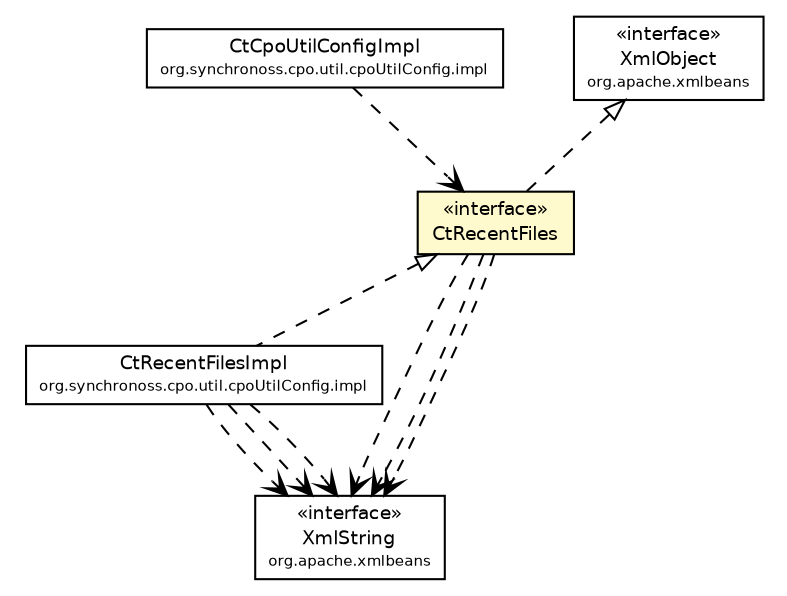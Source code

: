 #!/usr/local/bin/dot
#
# Class diagram 
# Generated by UMLGraph version 5.1 (http://www.umlgraph.org/)
#

digraph G {
	edge [fontname="Helvetica",fontsize=10,labelfontname="Helvetica",labelfontsize=10];
	node [fontname="Helvetica",fontsize=10,shape=plaintext];
	nodesep=0.25;
	ranksep=0.5;
	// org.synchronoss.cpo.util.cpoUtilConfig.CtRecentFiles
	c4608 [label=<<table title="org.synchronoss.cpo.util.cpoUtilConfig.CtRecentFiles" border="0" cellborder="1" cellspacing="0" cellpadding="2" port="p" bgcolor="lemonChiffon" href="./CtRecentFiles.html">
		<tr><td><table border="0" cellspacing="0" cellpadding="1">
<tr><td align="center" balign="center"> &#171;interface&#187; </td></tr>
<tr><td align="center" balign="center"> CtRecentFiles </td></tr>
		</table></td></tr>
		</table>>, fontname="Helvetica", fontcolor="black", fontsize=9.0];
	// org.synchronoss.cpo.util.cpoUtilConfig.impl.CtRecentFilesImpl
	c4620 [label=<<table title="org.synchronoss.cpo.util.cpoUtilConfig.impl.CtRecentFilesImpl" border="0" cellborder="1" cellspacing="0" cellpadding="2" port="p" href="./impl/CtRecentFilesImpl.html">
		<tr><td><table border="0" cellspacing="0" cellpadding="1">
<tr><td align="center" balign="center"> CtRecentFilesImpl </td></tr>
<tr><td align="center" balign="center"><font point-size="7.0"> org.synchronoss.cpo.util.cpoUtilConfig.impl </font></td></tr>
		</table></td></tr>
		</table>>, fontname="Helvetica", fontcolor="black", fontsize=9.0];
	// org.synchronoss.cpo.util.cpoUtilConfig.impl.CtCpoUtilConfigImpl
	c4624 [label=<<table title="org.synchronoss.cpo.util.cpoUtilConfig.impl.CtCpoUtilConfigImpl" border="0" cellborder="1" cellspacing="0" cellpadding="2" port="p" href="./impl/CtCpoUtilConfigImpl.html">
		<tr><td><table border="0" cellspacing="0" cellpadding="1">
<tr><td align="center" balign="center"> CtCpoUtilConfigImpl </td></tr>
<tr><td align="center" balign="center"><font point-size="7.0"> org.synchronoss.cpo.util.cpoUtilConfig.impl </font></td></tr>
		</table></td></tr>
		</table>>, fontname="Helvetica", fontcolor="black", fontsize=9.0];
	//org.synchronoss.cpo.util.cpoUtilConfig.CtRecentFiles implements org.apache.xmlbeans.XmlObject
	c4626:p -> c4608:p [dir=back,arrowtail=empty,style=dashed];
	//org.synchronoss.cpo.util.cpoUtilConfig.impl.CtRecentFilesImpl implements org.synchronoss.cpo.util.cpoUtilConfig.CtRecentFiles
	c4608:p -> c4620:p [dir=back,arrowtail=empty,style=dashed];
	// org.synchronoss.cpo.util.cpoUtilConfig.CtRecentFiles DEPEND org.apache.xmlbeans.XmlString
	c4608:p -> c4639:p [taillabel="", label="", headlabel="", fontname="Helvetica", fontcolor="black", fontsize=10.0, color="black", arrowhead=open, style=dashed];
	// org.synchronoss.cpo.util.cpoUtilConfig.CtRecentFiles DEPEND org.apache.xmlbeans.XmlString
	c4608:p -> c4639:p [taillabel="", label="", headlabel="", fontname="Helvetica", fontcolor="black", fontsize=10.0, color="black", arrowhead=open, style=dashed];
	// org.synchronoss.cpo.util.cpoUtilConfig.CtRecentFiles DEPEND org.apache.xmlbeans.XmlString
	c4608:p -> c4639:p [taillabel="", label="", headlabel="", fontname="Helvetica", fontcolor="black", fontsize=10.0, color="black", arrowhead=open, style=dashed];
	// org.synchronoss.cpo.util.cpoUtilConfig.impl.CtRecentFilesImpl DEPEND org.apache.xmlbeans.XmlString
	c4620:p -> c4639:p [taillabel="", label="", headlabel="", fontname="Helvetica", fontcolor="black", fontsize=10.0, color="black", arrowhead=open, style=dashed];
	// org.synchronoss.cpo.util.cpoUtilConfig.impl.CtRecentFilesImpl DEPEND org.apache.xmlbeans.XmlString
	c4620:p -> c4639:p [taillabel="", label="", headlabel="", fontname="Helvetica", fontcolor="black", fontsize=10.0, color="black", arrowhead=open, style=dashed];
	// org.synchronoss.cpo.util.cpoUtilConfig.impl.CtRecentFilesImpl DEPEND org.apache.xmlbeans.XmlString
	c4620:p -> c4639:p [taillabel="", label="", headlabel="", fontname="Helvetica", fontcolor="black", fontsize=10.0, color="black", arrowhead=open, style=dashed];
	// org.synchronoss.cpo.util.cpoUtilConfig.impl.CtCpoUtilConfigImpl DEPEND org.synchronoss.cpo.util.cpoUtilConfig.CtRecentFiles
	c4624:p -> c4608:p [taillabel="", label="", headlabel="", fontname="Helvetica", fontcolor="black", fontsize=10.0, color="black", arrowhead=open, style=dashed];
	// org.apache.xmlbeans.XmlObject
	c4626 [label=<<table title="org.apache.xmlbeans.XmlObject" border="0" cellborder="1" cellspacing="0" cellpadding="2" port="p" href="http://java.sun.com/j2se/1.4.2/docs/api/org/apache/xmlbeans/XmlObject.html">
		<tr><td><table border="0" cellspacing="0" cellpadding="1">
<tr><td align="center" balign="center"> &#171;interface&#187; </td></tr>
<tr><td align="center" balign="center"> XmlObject </td></tr>
<tr><td align="center" balign="center"><font point-size="7.0"> org.apache.xmlbeans </font></td></tr>
		</table></td></tr>
		</table>>, fontname="Helvetica", fontcolor="black", fontsize=9.0];
	// org.apache.xmlbeans.XmlString
	c4639 [label=<<table title="org.apache.xmlbeans.XmlString" border="0" cellborder="1" cellspacing="0" cellpadding="2" port="p" href="http://java.sun.com/j2se/1.4.2/docs/api/org/apache/xmlbeans/XmlString.html">
		<tr><td><table border="0" cellspacing="0" cellpadding="1">
<tr><td align="center" balign="center"> &#171;interface&#187; </td></tr>
<tr><td align="center" balign="center"> XmlString </td></tr>
<tr><td align="center" balign="center"><font point-size="7.0"> org.apache.xmlbeans </font></td></tr>
		</table></td></tr>
		</table>>, fontname="Helvetica", fontcolor="black", fontsize=9.0];
}

